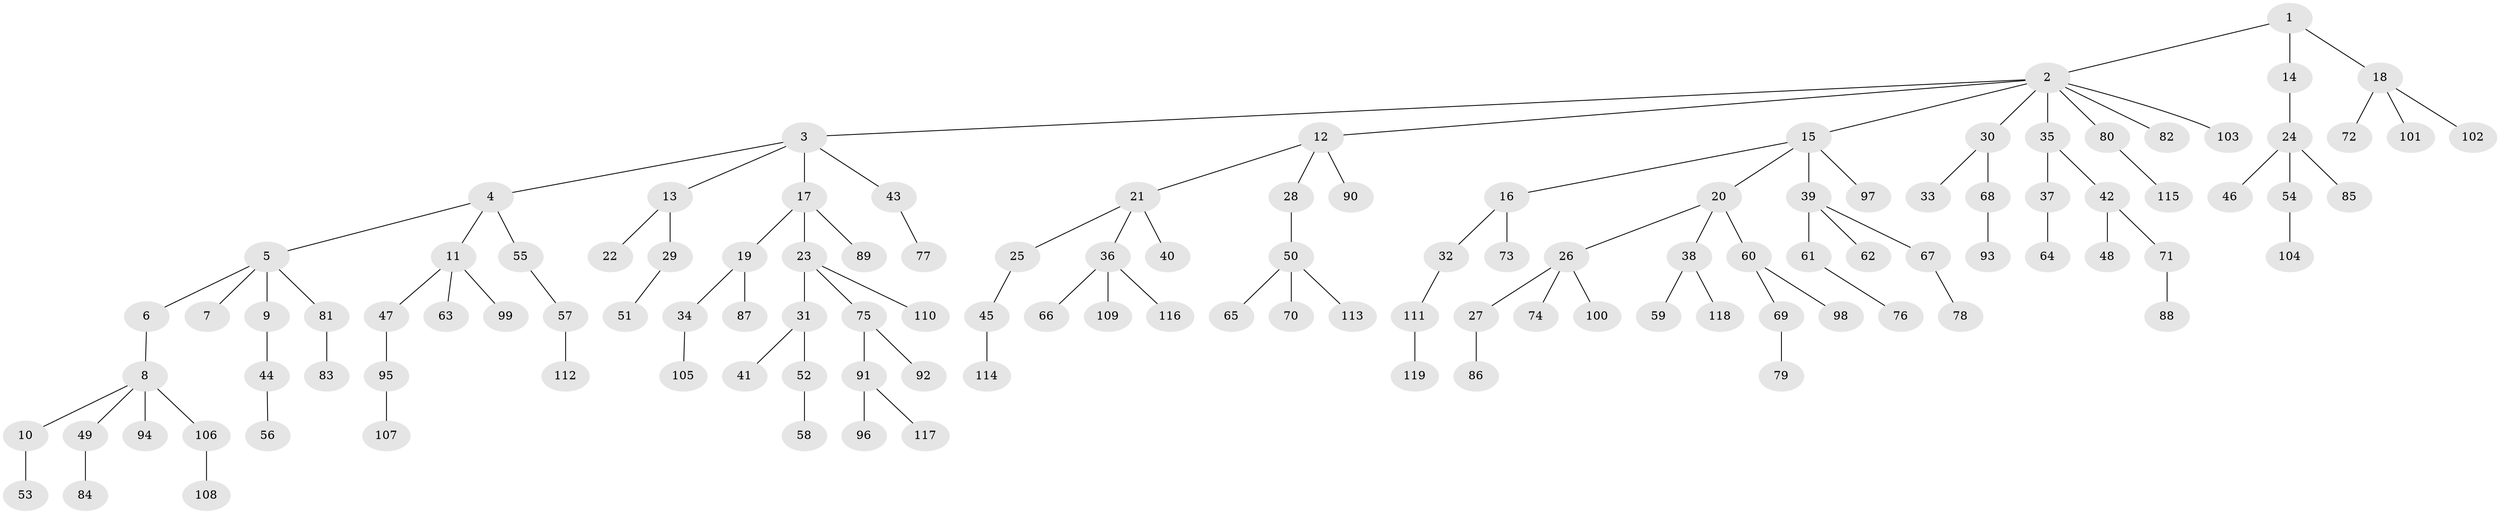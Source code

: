 // Generated by graph-tools (version 1.1) at 2025/37/03/09/25 02:37:00]
// undirected, 119 vertices, 118 edges
graph export_dot {
graph [start="1"]
  node [color=gray90,style=filled];
  1;
  2;
  3;
  4;
  5;
  6;
  7;
  8;
  9;
  10;
  11;
  12;
  13;
  14;
  15;
  16;
  17;
  18;
  19;
  20;
  21;
  22;
  23;
  24;
  25;
  26;
  27;
  28;
  29;
  30;
  31;
  32;
  33;
  34;
  35;
  36;
  37;
  38;
  39;
  40;
  41;
  42;
  43;
  44;
  45;
  46;
  47;
  48;
  49;
  50;
  51;
  52;
  53;
  54;
  55;
  56;
  57;
  58;
  59;
  60;
  61;
  62;
  63;
  64;
  65;
  66;
  67;
  68;
  69;
  70;
  71;
  72;
  73;
  74;
  75;
  76;
  77;
  78;
  79;
  80;
  81;
  82;
  83;
  84;
  85;
  86;
  87;
  88;
  89;
  90;
  91;
  92;
  93;
  94;
  95;
  96;
  97;
  98;
  99;
  100;
  101;
  102;
  103;
  104;
  105;
  106;
  107;
  108;
  109;
  110;
  111;
  112;
  113;
  114;
  115;
  116;
  117;
  118;
  119;
  1 -- 2;
  1 -- 14;
  1 -- 18;
  2 -- 3;
  2 -- 12;
  2 -- 15;
  2 -- 30;
  2 -- 35;
  2 -- 80;
  2 -- 82;
  2 -- 103;
  3 -- 4;
  3 -- 13;
  3 -- 17;
  3 -- 43;
  4 -- 5;
  4 -- 11;
  4 -- 55;
  5 -- 6;
  5 -- 7;
  5 -- 9;
  5 -- 81;
  6 -- 8;
  8 -- 10;
  8 -- 49;
  8 -- 94;
  8 -- 106;
  9 -- 44;
  10 -- 53;
  11 -- 47;
  11 -- 63;
  11 -- 99;
  12 -- 21;
  12 -- 28;
  12 -- 90;
  13 -- 22;
  13 -- 29;
  14 -- 24;
  15 -- 16;
  15 -- 20;
  15 -- 39;
  15 -- 97;
  16 -- 32;
  16 -- 73;
  17 -- 19;
  17 -- 23;
  17 -- 89;
  18 -- 72;
  18 -- 101;
  18 -- 102;
  19 -- 34;
  19 -- 87;
  20 -- 26;
  20 -- 38;
  20 -- 60;
  21 -- 25;
  21 -- 36;
  21 -- 40;
  23 -- 31;
  23 -- 75;
  23 -- 110;
  24 -- 46;
  24 -- 54;
  24 -- 85;
  25 -- 45;
  26 -- 27;
  26 -- 74;
  26 -- 100;
  27 -- 86;
  28 -- 50;
  29 -- 51;
  30 -- 33;
  30 -- 68;
  31 -- 41;
  31 -- 52;
  32 -- 111;
  34 -- 105;
  35 -- 37;
  35 -- 42;
  36 -- 66;
  36 -- 109;
  36 -- 116;
  37 -- 64;
  38 -- 59;
  38 -- 118;
  39 -- 61;
  39 -- 62;
  39 -- 67;
  42 -- 48;
  42 -- 71;
  43 -- 77;
  44 -- 56;
  45 -- 114;
  47 -- 95;
  49 -- 84;
  50 -- 65;
  50 -- 70;
  50 -- 113;
  52 -- 58;
  54 -- 104;
  55 -- 57;
  57 -- 112;
  60 -- 69;
  60 -- 98;
  61 -- 76;
  67 -- 78;
  68 -- 93;
  69 -- 79;
  71 -- 88;
  75 -- 91;
  75 -- 92;
  80 -- 115;
  81 -- 83;
  91 -- 96;
  91 -- 117;
  95 -- 107;
  106 -- 108;
  111 -- 119;
}
